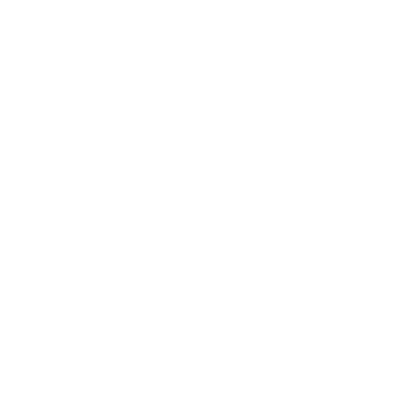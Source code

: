 {
  "$schema": "https://vega.github.io/schema/vega-lite/v5.json",
  "encoding": {
    "theta": {
      "field": "value",
      "type": "quantitative",
      "stack": true
    },
    "color": {
      "field": "_id",
      "type": "nominal",
      "legend": {
        "orient": "right",
        "title": null,
        "columns": 1
      },
      "scale": {
        "range": [
          "#1071AE"
        ]
      }
    },
    "order": {
      "field": "order",
      "type": "quantitative"
    },
    "opacity": {
      "condition": {
        "selection": {
          "or": [
            "hover1",
            "click"
          ]
        },
        "value": 1
      },
      "value": 0.2
    }
  },
  "layer": [
    {
      "mark": {
        "type": "arc"
      },
      "selection": {
        "hover1": {
          "type": "single",
          "on": "mouseover",
          "empty": "all",
          "fields": [
            "_id"
          ]
        },
        "click": {
          "type": "single",
          "on": "mouseover",
          "empty": "all",
          "fields": [
            "_id"
          ],
          "bind": "legend"
        }
      }
    }
  ],
  "view": {
    "stroke": null
  },
  "width": "container",
  "height": "container"
}